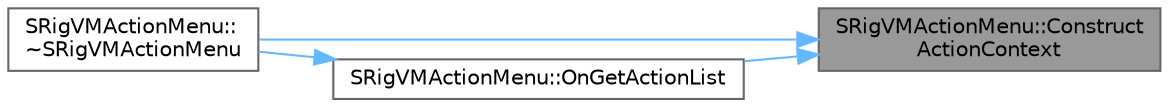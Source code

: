 digraph "SRigVMActionMenu::ConstructActionContext"
{
 // INTERACTIVE_SVG=YES
 // LATEX_PDF_SIZE
  bgcolor="transparent";
  edge [fontname=Helvetica,fontsize=10,labelfontname=Helvetica,labelfontsize=10];
  node [fontname=Helvetica,fontsize=10,shape=box,height=0.2,width=0.4];
  rankdir="RL";
  Node1 [id="Node000001",label="SRigVMActionMenu::Construct\lActionContext",height=0.2,width=0.4,color="gray40", fillcolor="grey60", style="filled", fontcolor="black",tooltip=" "];
  Node1 -> Node2 [id="edge1_Node000001_Node000002",dir="back",color="steelblue1",style="solid",tooltip=" "];
  Node2 [id="Node000002",label="SRigVMActionMenu::\l~SRigVMActionMenu",height=0.2,width=0.4,color="grey40", fillcolor="white", style="filled",URL="$d0/dc8/classSRigVMActionMenu.html#a3e5360a0d634f11a8d88f3e21f1fa462",tooltip=" "];
  Node1 -> Node3 [id="edge2_Node000001_Node000003",dir="back",color="steelblue1",style="solid",tooltip=" "];
  Node3 [id="Node000003",label="SRigVMActionMenu::OnGetActionList",height=0.2,width=0.4,color="grey40", fillcolor="white", style="filled",URL="$d0/dc8/classSRigVMActionMenu.html#a2c30328b4c74245ba7ed5dc5f2303516",tooltip="Callback used to populate all actions list in SGraphActionMenu."];
  Node3 -> Node2 [id="edge3_Node000003_Node000002",dir="back",color="steelblue1",style="solid",tooltip=" "];
}
